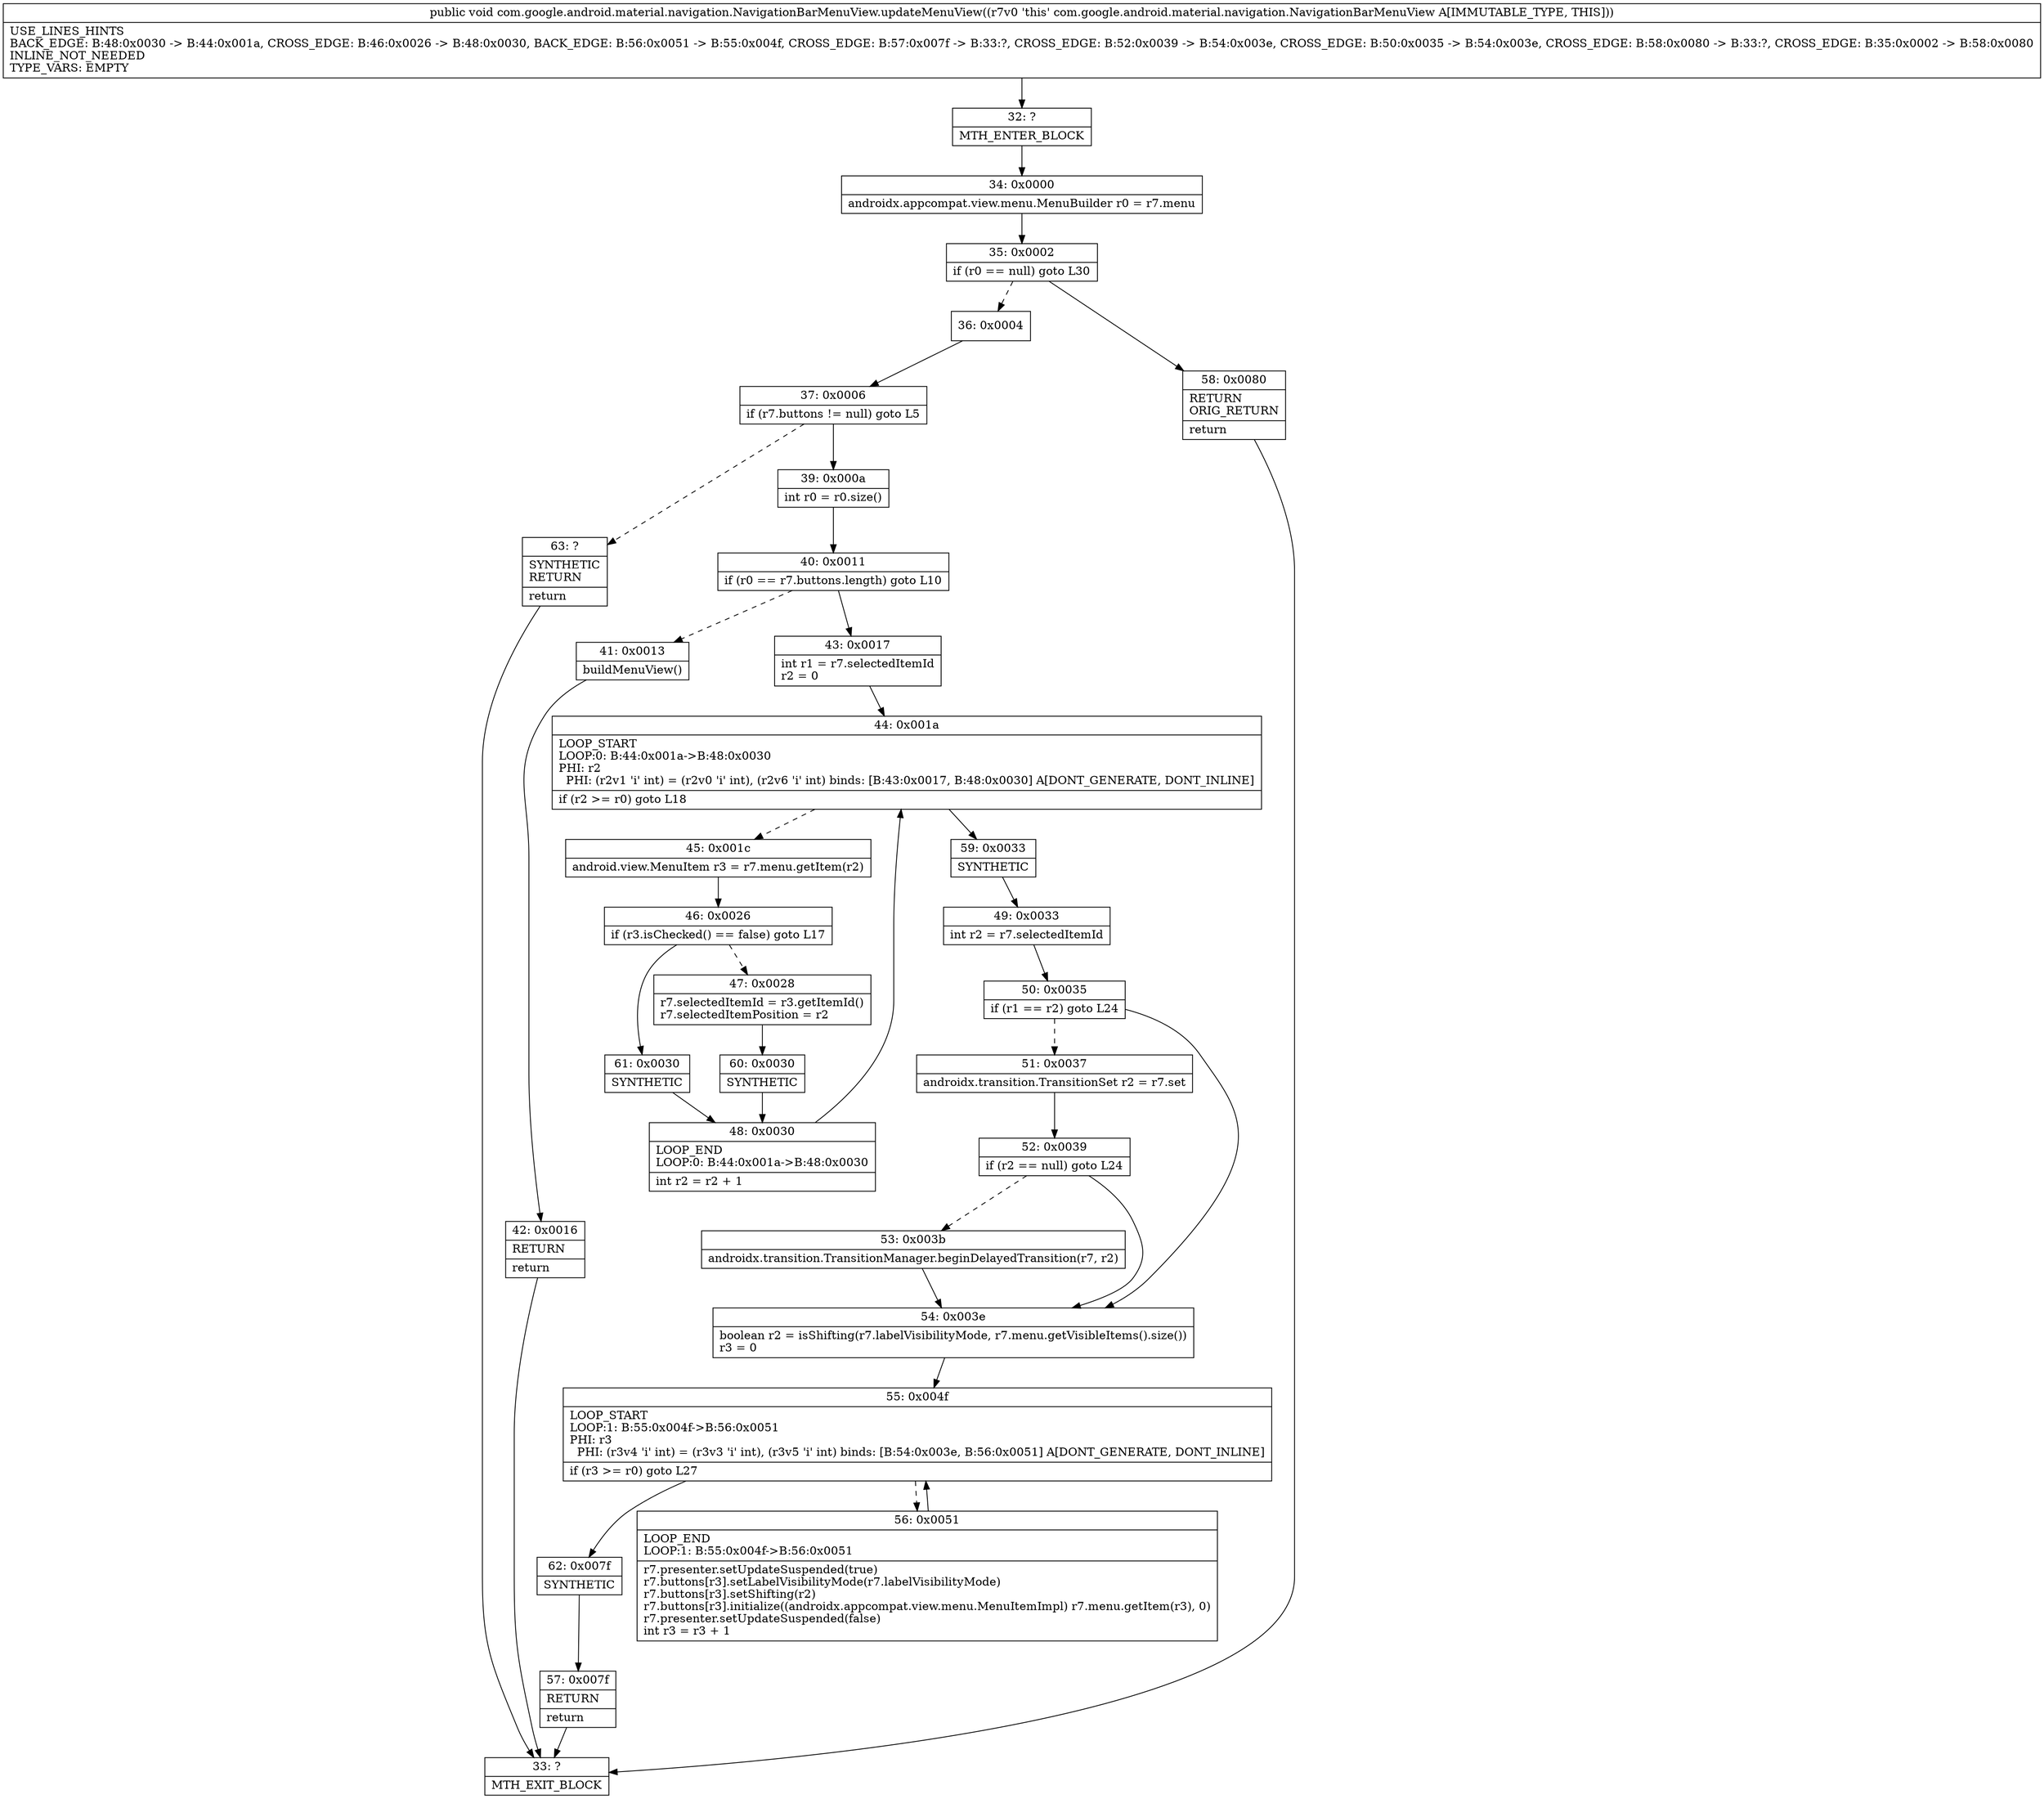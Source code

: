 digraph "CFG forcom.google.android.material.navigation.NavigationBarMenuView.updateMenuView()V" {
Node_32 [shape=record,label="{32\:\ ?|MTH_ENTER_BLOCK\l}"];
Node_34 [shape=record,label="{34\:\ 0x0000|androidx.appcompat.view.menu.MenuBuilder r0 = r7.menu\l}"];
Node_35 [shape=record,label="{35\:\ 0x0002|if (r0 == null) goto L30\l}"];
Node_36 [shape=record,label="{36\:\ 0x0004}"];
Node_37 [shape=record,label="{37\:\ 0x0006|if (r7.buttons != null) goto L5\l}"];
Node_39 [shape=record,label="{39\:\ 0x000a|int r0 = r0.size()\l}"];
Node_40 [shape=record,label="{40\:\ 0x0011|if (r0 == r7.buttons.length) goto L10\l}"];
Node_41 [shape=record,label="{41\:\ 0x0013|buildMenuView()\l}"];
Node_42 [shape=record,label="{42\:\ 0x0016|RETURN\l|return\l}"];
Node_33 [shape=record,label="{33\:\ ?|MTH_EXIT_BLOCK\l}"];
Node_43 [shape=record,label="{43\:\ 0x0017|int r1 = r7.selectedItemId\lr2 = 0\l}"];
Node_44 [shape=record,label="{44\:\ 0x001a|LOOP_START\lLOOP:0: B:44:0x001a\-\>B:48:0x0030\lPHI: r2 \l  PHI: (r2v1 'i' int) = (r2v0 'i' int), (r2v6 'i' int) binds: [B:43:0x0017, B:48:0x0030] A[DONT_GENERATE, DONT_INLINE]\l|if (r2 \>= r0) goto L18\l}"];
Node_45 [shape=record,label="{45\:\ 0x001c|android.view.MenuItem r3 = r7.menu.getItem(r2)\l}"];
Node_46 [shape=record,label="{46\:\ 0x0026|if (r3.isChecked() == false) goto L17\l}"];
Node_47 [shape=record,label="{47\:\ 0x0028|r7.selectedItemId = r3.getItemId()\lr7.selectedItemPosition = r2\l}"];
Node_60 [shape=record,label="{60\:\ 0x0030|SYNTHETIC\l}"];
Node_48 [shape=record,label="{48\:\ 0x0030|LOOP_END\lLOOP:0: B:44:0x001a\-\>B:48:0x0030\l|int r2 = r2 + 1\l}"];
Node_61 [shape=record,label="{61\:\ 0x0030|SYNTHETIC\l}"];
Node_59 [shape=record,label="{59\:\ 0x0033|SYNTHETIC\l}"];
Node_49 [shape=record,label="{49\:\ 0x0033|int r2 = r7.selectedItemId\l}"];
Node_50 [shape=record,label="{50\:\ 0x0035|if (r1 == r2) goto L24\l}"];
Node_51 [shape=record,label="{51\:\ 0x0037|androidx.transition.TransitionSet r2 = r7.set\l}"];
Node_52 [shape=record,label="{52\:\ 0x0039|if (r2 == null) goto L24\l}"];
Node_53 [shape=record,label="{53\:\ 0x003b|androidx.transition.TransitionManager.beginDelayedTransition(r7, r2)\l}"];
Node_54 [shape=record,label="{54\:\ 0x003e|boolean r2 = isShifting(r7.labelVisibilityMode, r7.menu.getVisibleItems().size())\lr3 = 0\l}"];
Node_55 [shape=record,label="{55\:\ 0x004f|LOOP_START\lLOOP:1: B:55:0x004f\-\>B:56:0x0051\lPHI: r3 \l  PHI: (r3v4 'i' int) = (r3v3 'i' int), (r3v5 'i' int) binds: [B:54:0x003e, B:56:0x0051] A[DONT_GENERATE, DONT_INLINE]\l|if (r3 \>= r0) goto L27\l}"];
Node_56 [shape=record,label="{56\:\ 0x0051|LOOP_END\lLOOP:1: B:55:0x004f\-\>B:56:0x0051\l|r7.presenter.setUpdateSuspended(true)\lr7.buttons[r3].setLabelVisibilityMode(r7.labelVisibilityMode)\lr7.buttons[r3].setShifting(r2)\lr7.buttons[r3].initialize((androidx.appcompat.view.menu.MenuItemImpl) r7.menu.getItem(r3), 0)\lr7.presenter.setUpdateSuspended(false)\lint r3 = r3 + 1\l}"];
Node_62 [shape=record,label="{62\:\ 0x007f|SYNTHETIC\l}"];
Node_57 [shape=record,label="{57\:\ 0x007f|RETURN\l|return\l}"];
Node_63 [shape=record,label="{63\:\ ?|SYNTHETIC\lRETURN\l|return\l}"];
Node_58 [shape=record,label="{58\:\ 0x0080|RETURN\lORIG_RETURN\l|return\l}"];
MethodNode[shape=record,label="{public void com.google.android.material.navigation.NavigationBarMenuView.updateMenuView((r7v0 'this' com.google.android.material.navigation.NavigationBarMenuView A[IMMUTABLE_TYPE, THIS]))  | USE_LINES_HINTS\lBACK_EDGE: B:48:0x0030 \-\> B:44:0x001a, CROSS_EDGE: B:46:0x0026 \-\> B:48:0x0030, BACK_EDGE: B:56:0x0051 \-\> B:55:0x004f, CROSS_EDGE: B:57:0x007f \-\> B:33:?, CROSS_EDGE: B:52:0x0039 \-\> B:54:0x003e, CROSS_EDGE: B:50:0x0035 \-\> B:54:0x003e, CROSS_EDGE: B:58:0x0080 \-\> B:33:?, CROSS_EDGE: B:35:0x0002 \-\> B:58:0x0080\lINLINE_NOT_NEEDED\lTYPE_VARS: EMPTY\l}"];
MethodNode -> Node_32;Node_32 -> Node_34;
Node_34 -> Node_35;
Node_35 -> Node_36[style=dashed];
Node_35 -> Node_58;
Node_36 -> Node_37;
Node_37 -> Node_39;
Node_37 -> Node_63[style=dashed];
Node_39 -> Node_40;
Node_40 -> Node_41[style=dashed];
Node_40 -> Node_43;
Node_41 -> Node_42;
Node_42 -> Node_33;
Node_43 -> Node_44;
Node_44 -> Node_45[style=dashed];
Node_44 -> Node_59;
Node_45 -> Node_46;
Node_46 -> Node_47[style=dashed];
Node_46 -> Node_61;
Node_47 -> Node_60;
Node_60 -> Node_48;
Node_48 -> Node_44;
Node_61 -> Node_48;
Node_59 -> Node_49;
Node_49 -> Node_50;
Node_50 -> Node_51[style=dashed];
Node_50 -> Node_54;
Node_51 -> Node_52;
Node_52 -> Node_53[style=dashed];
Node_52 -> Node_54;
Node_53 -> Node_54;
Node_54 -> Node_55;
Node_55 -> Node_56[style=dashed];
Node_55 -> Node_62;
Node_56 -> Node_55;
Node_62 -> Node_57;
Node_57 -> Node_33;
Node_63 -> Node_33;
Node_58 -> Node_33;
}

